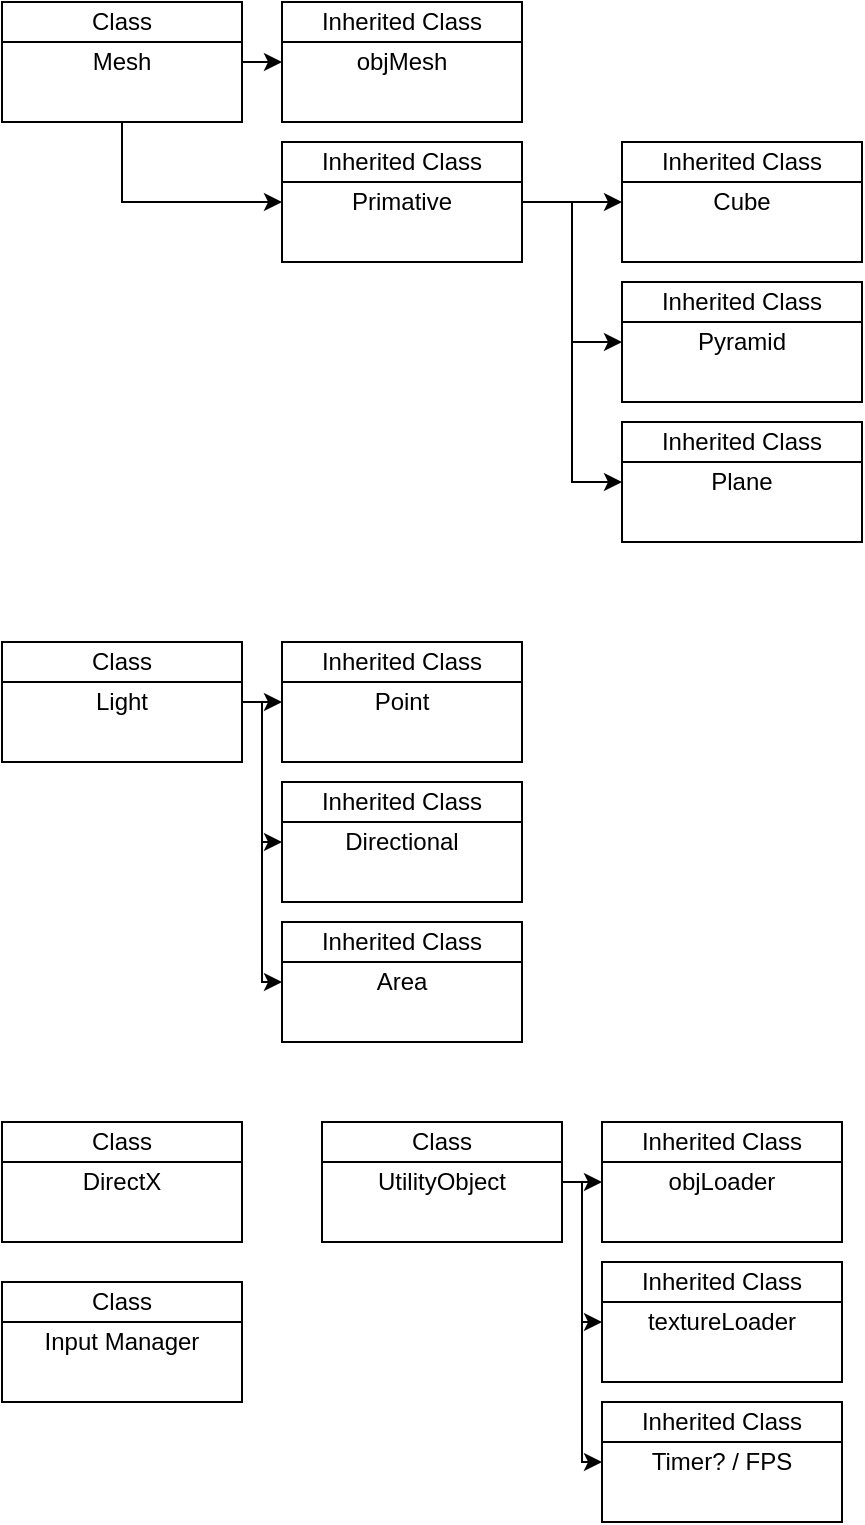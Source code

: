 <mxfile version="12.1.9" type="device" pages="1"><diagram name="Page-1" id="9f46799a-70d6-7492-0946-bef42562c5a5"><mxGraphModel dx="1422" dy="745" grid="1" gridSize="10" guides="1" tooltips="1" connect="1" arrows="1" fold="1" page="1" pageScale="1" pageWidth="1100" pageHeight="850" background="#ffffff" math="0" shadow="0"><root><mxCell id="0"/><mxCell id="1" parent="0"/><mxCell id="ssPZ7Y8Ynz-ZAgAsvBbv-4" value="" style="group" vertex="1" connectable="0" parent="1"><mxGeometry x="40" y="40" width="120" height="60" as="geometry"/></mxCell><mxCell id="ssPZ7Y8Ynz-ZAgAsvBbv-2" value="Mesh" style="rounded=0;whiteSpace=wrap;html=1;" vertex="1" parent="ssPZ7Y8Ynz-ZAgAsvBbv-4"><mxGeometry width="120" height="60" as="geometry"/></mxCell><mxCell id="ssPZ7Y8Ynz-ZAgAsvBbv-3" value="Class" style="rounded=0;whiteSpace=wrap;html=1;" vertex="1" parent="ssPZ7Y8Ynz-ZAgAsvBbv-4"><mxGeometry width="120" height="20" as="geometry"/></mxCell><mxCell id="ssPZ7Y8Ynz-ZAgAsvBbv-5" value="" style="group" vertex="1" connectable="0" parent="1"><mxGeometry x="180" y="40" width="120" height="60" as="geometry"/></mxCell><mxCell id="ssPZ7Y8Ynz-ZAgAsvBbv-6" value="objMesh" style="rounded=0;whiteSpace=wrap;html=1;" vertex="1" parent="ssPZ7Y8Ynz-ZAgAsvBbv-5"><mxGeometry width="120" height="60" as="geometry"/></mxCell><mxCell id="ssPZ7Y8Ynz-ZAgAsvBbv-7" value="Inherited Class" style="rounded=0;whiteSpace=wrap;html=1;" vertex="1" parent="ssPZ7Y8Ynz-ZAgAsvBbv-5"><mxGeometry width="120" height="20" as="geometry"/></mxCell><mxCell id="ssPZ7Y8Ynz-ZAgAsvBbv-8" style="edgeStyle=orthogonalEdgeStyle;rounded=0;orthogonalLoop=1;jettySize=auto;html=1;exitX=1;exitY=0.5;exitDx=0;exitDy=0;entryX=0;entryY=0.5;entryDx=0;entryDy=0;" edge="1" parent="1" source="ssPZ7Y8Ynz-ZAgAsvBbv-2" target="ssPZ7Y8Ynz-ZAgAsvBbv-6"><mxGeometry relative="1" as="geometry"/></mxCell><mxCell id="ssPZ7Y8Ynz-ZAgAsvBbv-9" value="" style="group" vertex="1" connectable="0" parent="1"><mxGeometry x="180" y="110" width="120" height="60" as="geometry"/></mxCell><mxCell id="ssPZ7Y8Ynz-ZAgAsvBbv-10" value="Primative" style="rounded=0;whiteSpace=wrap;html=1;" vertex="1" parent="ssPZ7Y8Ynz-ZAgAsvBbv-9"><mxGeometry width="120" height="60" as="geometry"/></mxCell><mxCell id="ssPZ7Y8Ynz-ZAgAsvBbv-11" value="Inherited Class" style="rounded=0;whiteSpace=wrap;html=1;" vertex="1" parent="ssPZ7Y8Ynz-ZAgAsvBbv-9"><mxGeometry width="120" height="20" as="geometry"/></mxCell><mxCell id="ssPZ7Y8Ynz-ZAgAsvBbv-13" style="edgeStyle=orthogonalEdgeStyle;rounded=0;orthogonalLoop=1;jettySize=auto;html=1;exitX=0.5;exitY=1;exitDx=0;exitDy=0;entryX=0;entryY=0.5;entryDx=0;entryDy=0;" edge="1" parent="1" source="ssPZ7Y8Ynz-ZAgAsvBbv-2" target="ssPZ7Y8Ynz-ZAgAsvBbv-10"><mxGeometry relative="1" as="geometry"/></mxCell><mxCell id="ssPZ7Y8Ynz-ZAgAsvBbv-14" value="" style="group" vertex="1" connectable="0" parent="1"><mxGeometry x="350" y="110" width="120" height="60" as="geometry"/></mxCell><mxCell id="ssPZ7Y8Ynz-ZAgAsvBbv-15" value="Cube" style="rounded=0;whiteSpace=wrap;html=1;" vertex="1" parent="ssPZ7Y8Ynz-ZAgAsvBbv-14"><mxGeometry width="120" height="60" as="geometry"/></mxCell><mxCell id="ssPZ7Y8Ynz-ZAgAsvBbv-16" value="Inherited Class" style="rounded=0;whiteSpace=wrap;html=1;" vertex="1" parent="ssPZ7Y8Ynz-ZAgAsvBbv-14"><mxGeometry width="120" height="20" as="geometry"/></mxCell><mxCell id="ssPZ7Y8Ynz-ZAgAsvBbv-17" value="" style="group" vertex="1" connectable="0" parent="1"><mxGeometry x="350" y="180" width="120" height="60" as="geometry"/></mxCell><mxCell id="ssPZ7Y8Ynz-ZAgAsvBbv-18" value="Pyramid" style="rounded=0;whiteSpace=wrap;html=1;" vertex="1" parent="ssPZ7Y8Ynz-ZAgAsvBbv-17"><mxGeometry width="120" height="60" as="geometry"/></mxCell><mxCell id="ssPZ7Y8Ynz-ZAgAsvBbv-19" value="Inherited Class" style="rounded=0;whiteSpace=wrap;html=1;" vertex="1" parent="ssPZ7Y8Ynz-ZAgAsvBbv-17"><mxGeometry width="120" height="20" as="geometry"/></mxCell><mxCell id="ssPZ7Y8Ynz-ZAgAsvBbv-20" value="" style="group" vertex="1" connectable="0" parent="1"><mxGeometry x="350" y="250" width="120" height="60" as="geometry"/></mxCell><mxCell id="ssPZ7Y8Ynz-ZAgAsvBbv-21" value="Plane" style="rounded=0;whiteSpace=wrap;html=1;" vertex="1" parent="ssPZ7Y8Ynz-ZAgAsvBbv-20"><mxGeometry width="120" height="60" as="geometry"/></mxCell><mxCell id="ssPZ7Y8Ynz-ZAgAsvBbv-22" value="Inherited Class" style="rounded=0;whiteSpace=wrap;html=1;" vertex="1" parent="ssPZ7Y8Ynz-ZAgAsvBbv-20"><mxGeometry width="120" height="20" as="geometry"/></mxCell><mxCell id="ssPZ7Y8Ynz-ZAgAsvBbv-23" style="edgeStyle=orthogonalEdgeStyle;rounded=0;orthogonalLoop=1;jettySize=auto;html=1;exitX=1;exitY=0.5;exitDx=0;exitDy=0;entryX=0;entryY=0.5;entryDx=0;entryDy=0;" edge="1" parent="1" source="ssPZ7Y8Ynz-ZAgAsvBbv-10" target="ssPZ7Y8Ynz-ZAgAsvBbv-15"><mxGeometry relative="1" as="geometry"/></mxCell><mxCell id="ssPZ7Y8Ynz-ZAgAsvBbv-24" style="edgeStyle=orthogonalEdgeStyle;rounded=0;orthogonalLoop=1;jettySize=auto;html=1;exitX=1;exitY=0.5;exitDx=0;exitDy=0;entryX=0;entryY=0.5;entryDx=0;entryDy=0;" edge="1" parent="1" source="ssPZ7Y8Ynz-ZAgAsvBbv-10" target="ssPZ7Y8Ynz-ZAgAsvBbv-18"><mxGeometry relative="1" as="geometry"/></mxCell><mxCell id="ssPZ7Y8Ynz-ZAgAsvBbv-25" style="edgeStyle=orthogonalEdgeStyle;rounded=0;orthogonalLoop=1;jettySize=auto;html=1;exitX=1;exitY=0.5;exitDx=0;exitDy=0;entryX=0;entryY=0.5;entryDx=0;entryDy=0;" edge="1" parent="1" source="ssPZ7Y8Ynz-ZAgAsvBbv-10" target="ssPZ7Y8Ynz-ZAgAsvBbv-21"><mxGeometry relative="1" as="geometry"/></mxCell><mxCell id="ssPZ7Y8Ynz-ZAgAsvBbv-26" value="" style="group" vertex="1" connectable="0" parent="1"><mxGeometry x="40" y="360" width="120" height="60" as="geometry"/></mxCell><mxCell id="ssPZ7Y8Ynz-ZAgAsvBbv-27" value="Light" style="rounded=0;whiteSpace=wrap;html=1;" vertex="1" parent="ssPZ7Y8Ynz-ZAgAsvBbv-26"><mxGeometry width="120" height="60" as="geometry"/></mxCell><mxCell id="ssPZ7Y8Ynz-ZAgAsvBbv-28" value="Class" style="rounded=0;whiteSpace=wrap;html=1;" vertex="1" parent="ssPZ7Y8Ynz-ZAgAsvBbv-26"><mxGeometry width="120" height="20" as="geometry"/></mxCell><mxCell id="ssPZ7Y8Ynz-ZAgAsvBbv-29" value="" style="group" vertex="1" connectable="0" parent="1"><mxGeometry x="180" y="360" width="120" height="60" as="geometry"/></mxCell><mxCell id="ssPZ7Y8Ynz-ZAgAsvBbv-30" value="Point" style="rounded=0;whiteSpace=wrap;html=1;" vertex="1" parent="ssPZ7Y8Ynz-ZAgAsvBbv-29"><mxGeometry width="120" height="60" as="geometry"/></mxCell><mxCell id="ssPZ7Y8Ynz-ZAgAsvBbv-31" value="Inherited Class" style="rounded=0;whiteSpace=wrap;html=1;" vertex="1" parent="ssPZ7Y8Ynz-ZAgAsvBbv-29"><mxGeometry width="120" height="20" as="geometry"/></mxCell><mxCell id="ssPZ7Y8Ynz-ZAgAsvBbv-32" value="" style="group" vertex="1" connectable="0" parent="1"><mxGeometry x="180" y="430" width="120" height="60" as="geometry"/></mxCell><mxCell id="ssPZ7Y8Ynz-ZAgAsvBbv-33" value="Directional" style="rounded=0;whiteSpace=wrap;html=1;" vertex="1" parent="ssPZ7Y8Ynz-ZAgAsvBbv-32"><mxGeometry width="120" height="60" as="geometry"/></mxCell><mxCell id="ssPZ7Y8Ynz-ZAgAsvBbv-34" value="Inherited Class" style="rounded=0;whiteSpace=wrap;html=1;" vertex="1" parent="ssPZ7Y8Ynz-ZAgAsvBbv-32"><mxGeometry width="120" height="20" as="geometry"/></mxCell><mxCell id="ssPZ7Y8Ynz-ZAgAsvBbv-35" value="" style="group" vertex="1" connectable="0" parent="1"><mxGeometry x="180" y="500" width="120" height="60" as="geometry"/></mxCell><mxCell id="ssPZ7Y8Ynz-ZAgAsvBbv-36" value="Area" style="rounded=0;whiteSpace=wrap;html=1;" vertex="1" parent="ssPZ7Y8Ynz-ZAgAsvBbv-35"><mxGeometry width="120" height="60" as="geometry"/></mxCell><mxCell id="ssPZ7Y8Ynz-ZAgAsvBbv-37" value="Inherited Class" style="rounded=0;whiteSpace=wrap;html=1;" vertex="1" parent="ssPZ7Y8Ynz-ZAgAsvBbv-35"><mxGeometry width="120" height="20" as="geometry"/></mxCell><mxCell id="ssPZ7Y8Ynz-ZAgAsvBbv-38" style="edgeStyle=orthogonalEdgeStyle;rounded=0;orthogonalLoop=1;jettySize=auto;html=1;exitX=1;exitY=0.5;exitDx=0;exitDy=0;entryX=0;entryY=0.5;entryDx=0;entryDy=0;" edge="1" parent="1" source="ssPZ7Y8Ynz-ZAgAsvBbv-27" target="ssPZ7Y8Ynz-ZAgAsvBbv-30"><mxGeometry relative="1" as="geometry"/></mxCell><mxCell id="ssPZ7Y8Ynz-ZAgAsvBbv-40" style="edgeStyle=orthogonalEdgeStyle;rounded=0;orthogonalLoop=1;jettySize=auto;html=1;exitX=1;exitY=0.5;exitDx=0;exitDy=0;entryX=0;entryY=0.5;entryDx=0;entryDy=0;" edge="1" parent="1" source="ssPZ7Y8Ynz-ZAgAsvBbv-27" target="ssPZ7Y8Ynz-ZAgAsvBbv-33"><mxGeometry relative="1" as="geometry"><Array as="points"><mxPoint x="170" y="390"/><mxPoint x="170" y="460"/></Array></mxGeometry></mxCell><mxCell id="ssPZ7Y8Ynz-ZAgAsvBbv-41" style="edgeStyle=orthogonalEdgeStyle;rounded=0;orthogonalLoop=1;jettySize=auto;html=1;exitX=1;exitY=0.5;exitDx=0;exitDy=0;entryX=0;entryY=0.5;entryDx=0;entryDy=0;" edge="1" parent="1" source="ssPZ7Y8Ynz-ZAgAsvBbv-27" target="ssPZ7Y8Ynz-ZAgAsvBbv-36"><mxGeometry relative="1" as="geometry"><Array as="points"><mxPoint x="170" y="390"/><mxPoint x="170" y="530"/></Array></mxGeometry></mxCell><mxCell id="ssPZ7Y8Ynz-ZAgAsvBbv-42" value="" style="group" vertex="1" connectable="0" parent="1"><mxGeometry x="40" y="600" width="120" height="60" as="geometry"/></mxCell><mxCell id="ssPZ7Y8Ynz-ZAgAsvBbv-43" value="DirectX" style="rounded=0;whiteSpace=wrap;html=1;" vertex="1" parent="ssPZ7Y8Ynz-ZAgAsvBbv-42"><mxGeometry width="120" height="60" as="geometry"/></mxCell><mxCell id="ssPZ7Y8Ynz-ZAgAsvBbv-44" value="Class" style="rounded=0;whiteSpace=wrap;html=1;" vertex="1" parent="ssPZ7Y8Ynz-ZAgAsvBbv-42"><mxGeometry width="120" height="20" as="geometry"/></mxCell><mxCell id="ssPZ7Y8Ynz-ZAgAsvBbv-48" value="" style="group" vertex="1" connectable="0" parent="1"><mxGeometry x="200" y="600" width="120" height="60" as="geometry"/></mxCell><mxCell id="ssPZ7Y8Ynz-ZAgAsvBbv-49" value="UtilityObject" style="rounded=0;whiteSpace=wrap;html=1;" vertex="1" parent="ssPZ7Y8Ynz-ZAgAsvBbv-48"><mxGeometry width="120" height="60" as="geometry"/></mxCell><mxCell id="ssPZ7Y8Ynz-ZAgAsvBbv-50" value="Class" style="rounded=0;whiteSpace=wrap;html=1;" vertex="1" parent="ssPZ7Y8Ynz-ZAgAsvBbv-48"><mxGeometry width="120" height="20" as="geometry"/></mxCell><mxCell id="ssPZ7Y8Ynz-ZAgAsvBbv-52" value="" style="group" vertex="1" connectable="0" parent="1"><mxGeometry x="340" y="600" width="120" height="60" as="geometry"/></mxCell><mxCell id="ssPZ7Y8Ynz-ZAgAsvBbv-53" value="objLoader" style="rounded=0;whiteSpace=wrap;html=1;" vertex="1" parent="ssPZ7Y8Ynz-ZAgAsvBbv-52"><mxGeometry width="120" height="60" as="geometry"/></mxCell><mxCell id="ssPZ7Y8Ynz-ZAgAsvBbv-54" value="Inherited Class" style="rounded=0;whiteSpace=wrap;html=1;" vertex="1" parent="ssPZ7Y8Ynz-ZAgAsvBbv-52"><mxGeometry width="120" height="20" as="geometry"/></mxCell><mxCell id="ssPZ7Y8Ynz-ZAgAsvBbv-55" value="" style="group" vertex="1" connectable="0" parent="1"><mxGeometry x="340" y="670" width="120" height="60" as="geometry"/></mxCell><mxCell id="ssPZ7Y8Ynz-ZAgAsvBbv-56" value="textureLoader" style="rounded=0;whiteSpace=wrap;html=1;" vertex="1" parent="ssPZ7Y8Ynz-ZAgAsvBbv-55"><mxGeometry width="120" height="60" as="geometry"/></mxCell><mxCell id="ssPZ7Y8Ynz-ZAgAsvBbv-57" value="Inherited Class" style="rounded=0;whiteSpace=wrap;html=1;" vertex="1" parent="ssPZ7Y8Ynz-ZAgAsvBbv-55"><mxGeometry width="120" height="20" as="geometry"/></mxCell><mxCell id="ssPZ7Y8Ynz-ZAgAsvBbv-61" value="" style="group" vertex="1" connectable="0" parent="1"><mxGeometry x="340" y="740" width="120" height="60" as="geometry"/></mxCell><mxCell id="ssPZ7Y8Ynz-ZAgAsvBbv-62" value="Timer? / FPS" style="rounded=0;whiteSpace=wrap;html=1;" vertex="1" parent="ssPZ7Y8Ynz-ZAgAsvBbv-61"><mxGeometry width="120" height="60" as="geometry"/></mxCell><mxCell id="ssPZ7Y8Ynz-ZAgAsvBbv-63" value="Inherited Class" style="rounded=0;whiteSpace=wrap;html=1;" vertex="1" parent="ssPZ7Y8Ynz-ZAgAsvBbv-61"><mxGeometry width="120" height="20" as="geometry"/></mxCell><mxCell id="ssPZ7Y8Ynz-ZAgAsvBbv-64" style="edgeStyle=orthogonalEdgeStyle;rounded=0;orthogonalLoop=1;jettySize=auto;html=1;exitX=1;exitY=0.5;exitDx=0;exitDy=0;entryX=0;entryY=0.5;entryDx=0;entryDy=0;" edge="1" parent="1" source="ssPZ7Y8Ynz-ZAgAsvBbv-49" target="ssPZ7Y8Ynz-ZAgAsvBbv-53"><mxGeometry relative="1" as="geometry"/></mxCell><mxCell id="ssPZ7Y8Ynz-ZAgAsvBbv-66" style="edgeStyle=orthogonalEdgeStyle;rounded=0;orthogonalLoop=1;jettySize=auto;html=1;exitX=1;exitY=0.5;exitDx=0;exitDy=0;entryX=0;entryY=0.5;entryDx=0;entryDy=0;" edge="1" parent="1" source="ssPZ7Y8Ynz-ZAgAsvBbv-49" target="ssPZ7Y8Ynz-ZAgAsvBbv-56"><mxGeometry relative="1" as="geometry"><Array as="points"><mxPoint x="330" y="630"/><mxPoint x="330" y="700"/></Array></mxGeometry></mxCell><mxCell id="ssPZ7Y8Ynz-ZAgAsvBbv-67" style="edgeStyle=orthogonalEdgeStyle;rounded=0;orthogonalLoop=1;jettySize=auto;html=1;exitX=1;exitY=0.5;exitDx=0;exitDy=0;entryX=0;entryY=0.5;entryDx=0;entryDy=0;" edge="1" parent="1" source="ssPZ7Y8Ynz-ZAgAsvBbv-49" target="ssPZ7Y8Ynz-ZAgAsvBbv-62"><mxGeometry relative="1" as="geometry"><Array as="points"><mxPoint x="330" y="630"/><mxPoint x="330" y="770"/></Array></mxGeometry></mxCell><mxCell id="ssPZ7Y8Ynz-ZAgAsvBbv-68" value="" style="group" vertex="1" connectable="0" parent="1"><mxGeometry x="40" y="680" width="120" height="60" as="geometry"/></mxCell><mxCell id="ssPZ7Y8Ynz-ZAgAsvBbv-69" value="Input Manager" style="rounded=0;whiteSpace=wrap;html=1;" vertex="1" parent="ssPZ7Y8Ynz-ZAgAsvBbv-68"><mxGeometry width="120" height="60" as="geometry"/></mxCell><mxCell id="ssPZ7Y8Ynz-ZAgAsvBbv-70" value="Class" style="rounded=0;whiteSpace=wrap;html=1;" vertex="1" parent="ssPZ7Y8Ynz-ZAgAsvBbv-68"><mxGeometry width="120" height="20" as="geometry"/></mxCell></root></mxGraphModel></diagram></mxfile>